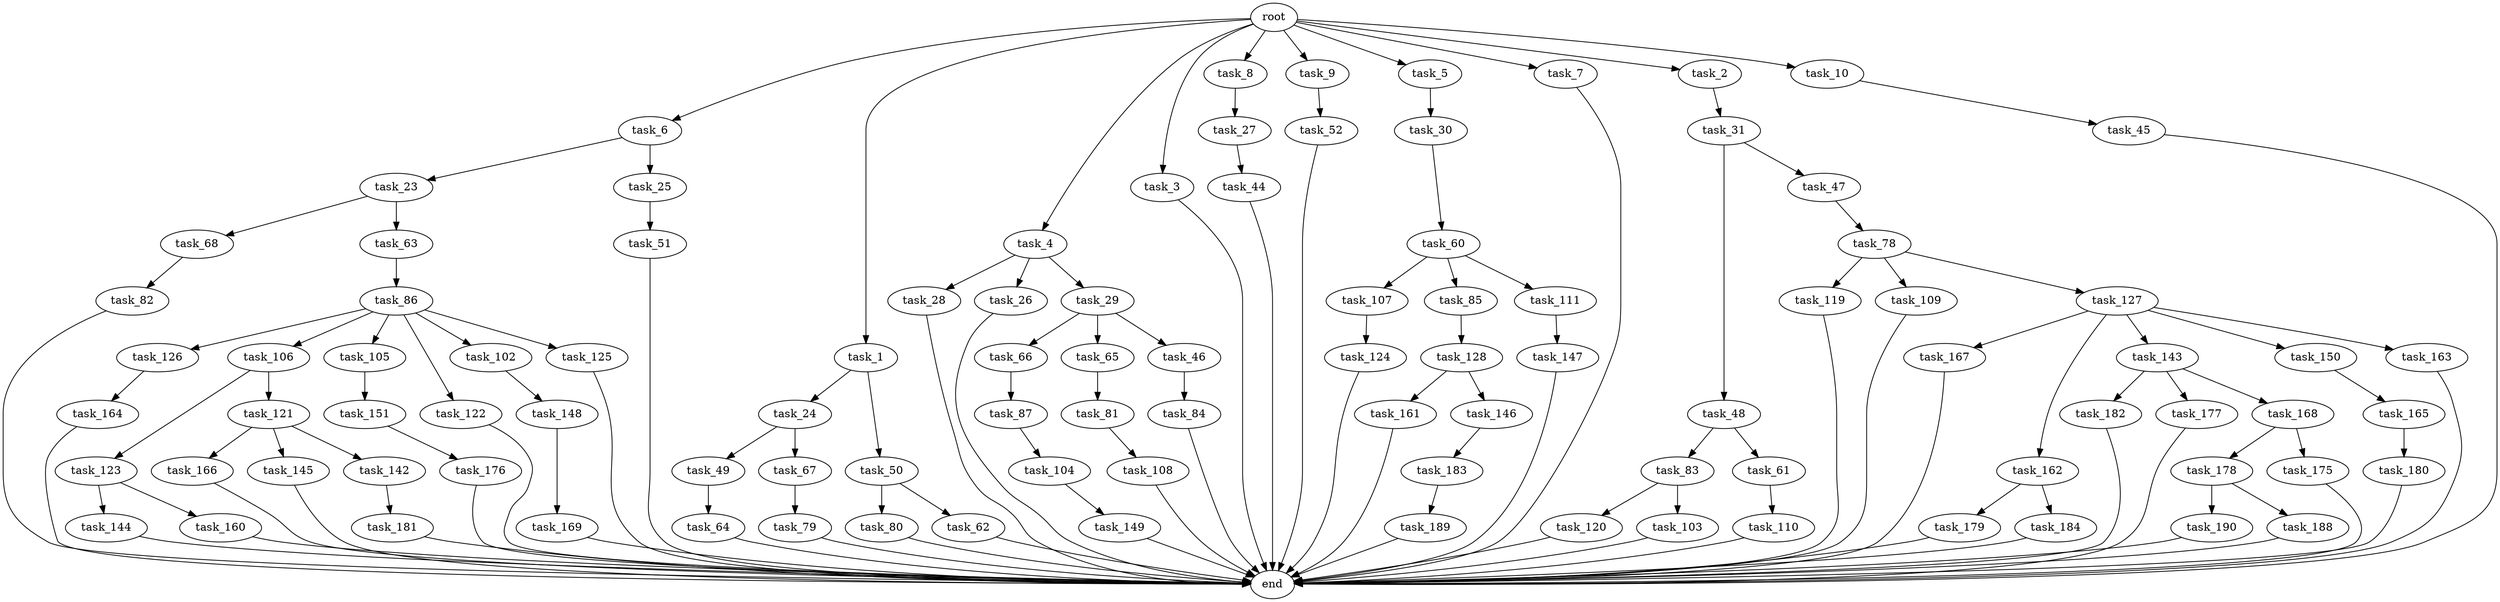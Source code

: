 digraph G {
  task_6 [size="1.024000"];
  task_169 [size="137438953.472000"];
  task_45 [size="34359738.368000"];
  task_123 [size="695784701.952000"];
  task_80 [size="858993459.200000"];
  task_66 [size="695784701.952000"];
  task_1 [size="1.024000"];
  task_82 [size="858993459.200000"];
  task_68 [size="214748364.800000"];
  task_119 [size="34359738.368000"];
  task_190 [size="309237645.312000"];
  task_149 [size="420906795.008000"];
  task_83 [size="309237645.312000"];
  root [size="0.000000"];
  task_63 [size="214748364.800000"];
  task_176 [size="309237645.312000"];
  task_179 [size="214748364.800000"];
  task_144 [size="137438953.472000"];
  task_148 [size="214748364.800000"];
  task_4 [size="1.024000"];
  task_3 [size="1.024000"];
  task_86 [size="695784701.952000"];
  task_147 [size="214748364.800000"];
  task_189 [size="420906795.008000"];
  task_84 [size="420906795.008000"];
  task_183 [size="309237645.312000"];
  task_178 [size="34359738.368000"];
  task_182 [size="309237645.312000"];
  task_8 [size="1.024000"];
  task_120 [size="309237645.312000"];
  task_9 [size="1.024000"];
  task_184 [size="214748364.800000"];
  task_27 [size="858993459.200000"];
  task_109 [size="34359738.368000"];
  task_177 [size="309237645.312000"];
  task_5 [size="1.024000"];
  task_166 [size="549755813.888000"];
  task_107 [size="137438953.472000"];
  task_24 [size="420906795.008000"];
  task_49 [size="309237645.312000"];
  task_145 [size="549755813.888000"];
  task_128 [size="309237645.312000"];
  task_23 [size="137438953.472000"];
  task_44 [size="309237645.312000"];
  task_168 [size="309237645.312000"];
  task_167 [size="549755813.888000"];
  task_7 [size="1.024000"];
  task_78 [size="77309411.328000"];
  task_188 [size="309237645.312000"];
  task_151 [size="77309411.328000"];
  task_25 [size="137438953.472000"];
  task_126 [size="137438953.472000"];
  task_51 [size="549755813.888000"];
  task_31 [size="309237645.312000"];
  task_28 [size="695784701.952000"];
  task_142 [size="549755813.888000"];
  task_85 [size="137438953.472000"];
  task_180 [size="549755813.888000"];
  task_121 [size="695784701.952000"];
  task_175 [size="34359738.368000"];
  task_162 [size="549755813.888000"];
  task_26 [size="695784701.952000"];
  task_143 [size="549755813.888000"];
  task_2 [size="1.024000"];
  task_106 [size="137438953.472000"];
  task_105 [size="137438953.472000"];
  task_61 [size="309237645.312000"];
  task_150 [size="549755813.888000"];
  task_81 [size="858993459.200000"];
  task_52 [size="309237645.312000"];
  task_79 [size="214748364.800000"];
  task_87 [size="77309411.328000"];
  task_50 [size="420906795.008000"];
  task_122 [size="137438953.472000"];
  task_104 [size="77309411.328000"];
  task_160 [size="137438953.472000"];
  task_60 [size="420906795.008000"];
  task_103 [size="309237645.312000"];
  task_127 [size="34359738.368000"];
  task_165 [size="420906795.008000"];
  task_30 [size="309237645.312000"];
  task_67 [size="309237645.312000"];
  task_48 [size="137438953.472000"];
  task_10 [size="1.024000"];
  task_65 [size="695784701.952000"];
  task_164 [size="137438953.472000"];
  task_62 [size="858993459.200000"];
  task_64 [size="695784701.952000"];
  task_163 [size="549755813.888000"];
  task_29 [size="695784701.952000"];
  task_102 [size="137438953.472000"];
  task_181 [size="858993459.200000"];
  task_161 [size="77309411.328000"];
  task_47 [size="137438953.472000"];
  task_108 [size="309237645.312000"];
  end [size="0.000000"];
  task_111 [size="137438953.472000"];
  task_46 [size="695784701.952000"];
  task_146 [size="77309411.328000"];
  task_110 [size="309237645.312000"];
  task_124 [size="137438953.472000"];
  task_125 [size="137438953.472000"];

  task_6 -> task_23 [size="134217728.000000"];
  task_6 -> task_25 [size="134217728.000000"];
  task_169 -> end [size="1.000000"];
  task_45 -> end [size="1.000000"];
  task_123 -> task_144 [size="134217728.000000"];
  task_123 -> task_160 [size="134217728.000000"];
  task_80 -> end [size="1.000000"];
  task_66 -> task_87 [size="75497472.000000"];
  task_1 -> task_50 [size="411041792.000000"];
  task_1 -> task_24 [size="411041792.000000"];
  task_82 -> end [size="1.000000"];
  task_68 -> task_82 [size="838860800.000000"];
  task_119 -> end [size="1.000000"];
  task_190 -> end [size="1.000000"];
  task_149 -> end [size="1.000000"];
  task_83 -> task_103 [size="301989888.000000"];
  task_83 -> task_120 [size="301989888.000000"];
  root -> task_2 [size="1.000000"];
  root -> task_6 [size="1.000000"];
  root -> task_7 [size="1.000000"];
  root -> task_4 [size="1.000000"];
  root -> task_3 [size="1.000000"];
  root -> task_5 [size="1.000000"];
  root -> task_1 [size="1.000000"];
  root -> task_8 [size="1.000000"];
  root -> task_9 [size="1.000000"];
  root -> task_10 [size="1.000000"];
  task_63 -> task_86 [size="679477248.000000"];
  task_176 -> end [size="1.000000"];
  task_179 -> end [size="1.000000"];
  task_144 -> end [size="1.000000"];
  task_148 -> task_169 [size="134217728.000000"];
  task_4 -> task_29 [size="679477248.000000"];
  task_4 -> task_26 [size="679477248.000000"];
  task_4 -> task_28 [size="679477248.000000"];
  task_3 -> end [size="1.000000"];
  task_86 -> task_106 [size="134217728.000000"];
  task_86 -> task_102 [size="134217728.000000"];
  task_86 -> task_105 [size="134217728.000000"];
  task_86 -> task_125 [size="134217728.000000"];
  task_86 -> task_122 [size="134217728.000000"];
  task_86 -> task_126 [size="134217728.000000"];
  task_147 -> end [size="1.000000"];
  task_189 -> end [size="1.000000"];
  task_84 -> end [size="1.000000"];
  task_183 -> task_189 [size="411041792.000000"];
  task_178 -> task_190 [size="301989888.000000"];
  task_178 -> task_188 [size="301989888.000000"];
  task_182 -> end [size="1.000000"];
  task_8 -> task_27 [size="838860800.000000"];
  task_120 -> end [size="1.000000"];
  task_9 -> task_52 [size="301989888.000000"];
  task_184 -> end [size="1.000000"];
  task_27 -> task_44 [size="301989888.000000"];
  task_109 -> end [size="1.000000"];
  task_177 -> end [size="1.000000"];
  task_5 -> task_30 [size="301989888.000000"];
  task_166 -> end [size="1.000000"];
  task_107 -> task_124 [size="134217728.000000"];
  task_24 -> task_67 [size="301989888.000000"];
  task_24 -> task_49 [size="301989888.000000"];
  task_49 -> task_64 [size="679477248.000000"];
  task_145 -> end [size="1.000000"];
  task_128 -> task_161 [size="75497472.000000"];
  task_128 -> task_146 [size="75497472.000000"];
  task_23 -> task_63 [size="209715200.000000"];
  task_23 -> task_68 [size="209715200.000000"];
  task_44 -> end [size="1.000000"];
  task_168 -> task_178 [size="33554432.000000"];
  task_168 -> task_175 [size="33554432.000000"];
  task_167 -> end [size="1.000000"];
  task_7 -> end [size="1.000000"];
  task_78 -> task_109 [size="33554432.000000"];
  task_78 -> task_127 [size="33554432.000000"];
  task_78 -> task_119 [size="33554432.000000"];
  task_188 -> end [size="1.000000"];
  task_151 -> task_176 [size="301989888.000000"];
  task_25 -> task_51 [size="536870912.000000"];
  task_126 -> task_164 [size="134217728.000000"];
  task_51 -> end [size="1.000000"];
  task_31 -> task_48 [size="134217728.000000"];
  task_31 -> task_47 [size="134217728.000000"];
  task_28 -> end [size="1.000000"];
  task_142 -> task_181 [size="838860800.000000"];
  task_85 -> task_128 [size="301989888.000000"];
  task_180 -> end [size="1.000000"];
  task_121 -> task_142 [size="536870912.000000"];
  task_121 -> task_166 [size="536870912.000000"];
  task_121 -> task_145 [size="536870912.000000"];
  task_175 -> end [size="1.000000"];
  task_162 -> task_184 [size="209715200.000000"];
  task_162 -> task_179 [size="209715200.000000"];
  task_26 -> end [size="1.000000"];
  task_143 -> task_168 [size="301989888.000000"];
  task_143 -> task_177 [size="301989888.000000"];
  task_143 -> task_182 [size="301989888.000000"];
  task_2 -> task_31 [size="301989888.000000"];
  task_106 -> task_121 [size="679477248.000000"];
  task_106 -> task_123 [size="679477248.000000"];
  task_105 -> task_151 [size="75497472.000000"];
  task_61 -> task_110 [size="301989888.000000"];
  task_150 -> task_165 [size="411041792.000000"];
  task_81 -> task_108 [size="301989888.000000"];
  task_52 -> end [size="1.000000"];
  task_79 -> end [size="1.000000"];
  task_87 -> task_104 [size="75497472.000000"];
  task_50 -> task_80 [size="838860800.000000"];
  task_50 -> task_62 [size="838860800.000000"];
  task_122 -> end [size="1.000000"];
  task_104 -> task_149 [size="411041792.000000"];
  task_160 -> end [size="1.000000"];
  task_60 -> task_107 [size="134217728.000000"];
  task_60 -> task_85 [size="134217728.000000"];
  task_60 -> task_111 [size="134217728.000000"];
  task_103 -> end [size="1.000000"];
  task_127 -> task_143 [size="536870912.000000"];
  task_127 -> task_162 [size="536870912.000000"];
  task_127 -> task_150 [size="536870912.000000"];
  task_127 -> task_167 [size="536870912.000000"];
  task_127 -> task_163 [size="536870912.000000"];
  task_165 -> task_180 [size="536870912.000000"];
  task_30 -> task_60 [size="411041792.000000"];
  task_67 -> task_79 [size="209715200.000000"];
  task_48 -> task_61 [size="301989888.000000"];
  task_48 -> task_83 [size="301989888.000000"];
  task_10 -> task_45 [size="33554432.000000"];
  task_65 -> task_81 [size="838860800.000000"];
  task_164 -> end [size="1.000000"];
  task_62 -> end [size="1.000000"];
  task_64 -> end [size="1.000000"];
  task_163 -> end [size="1.000000"];
  task_29 -> task_66 [size="679477248.000000"];
  task_29 -> task_65 [size="679477248.000000"];
  task_29 -> task_46 [size="679477248.000000"];
  task_102 -> task_148 [size="209715200.000000"];
  task_181 -> end [size="1.000000"];
  task_161 -> end [size="1.000000"];
  task_47 -> task_78 [size="75497472.000000"];
  task_108 -> end [size="1.000000"];
  task_111 -> task_147 [size="209715200.000000"];
  task_46 -> task_84 [size="411041792.000000"];
  task_146 -> task_183 [size="301989888.000000"];
  task_110 -> end [size="1.000000"];
  task_124 -> end [size="1.000000"];
  task_125 -> end [size="1.000000"];
}
